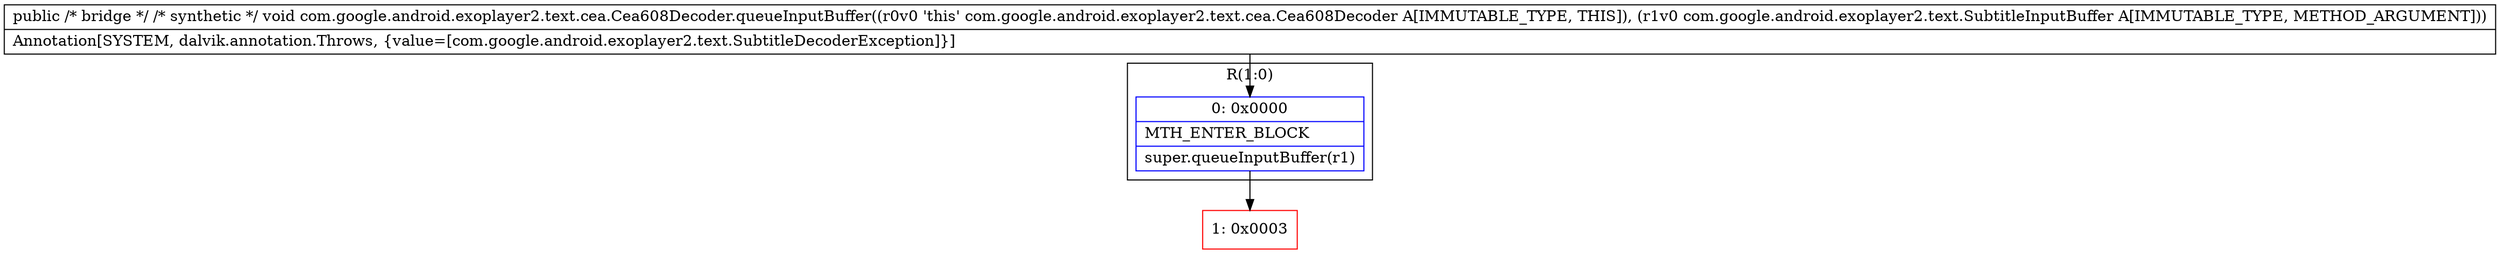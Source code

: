 digraph "CFG forcom.google.android.exoplayer2.text.cea.Cea608Decoder.queueInputBuffer(Lcom\/google\/android\/exoplayer2\/text\/SubtitleInputBuffer;)V" {
subgraph cluster_Region_1856018403 {
label = "R(1:0)";
node [shape=record,color=blue];
Node_0 [shape=record,label="{0\:\ 0x0000|MTH_ENTER_BLOCK\l|super.queueInputBuffer(r1)\l}"];
}
Node_1 [shape=record,color=red,label="{1\:\ 0x0003}"];
MethodNode[shape=record,label="{public \/* bridge *\/ \/* synthetic *\/ void com.google.android.exoplayer2.text.cea.Cea608Decoder.queueInputBuffer((r0v0 'this' com.google.android.exoplayer2.text.cea.Cea608Decoder A[IMMUTABLE_TYPE, THIS]), (r1v0 com.google.android.exoplayer2.text.SubtitleInputBuffer A[IMMUTABLE_TYPE, METHOD_ARGUMENT]))  | Annotation[SYSTEM, dalvik.annotation.Throws, \{value=[com.google.android.exoplayer2.text.SubtitleDecoderException]\}]\l}"];
MethodNode -> Node_0;
Node_0 -> Node_1;
}

